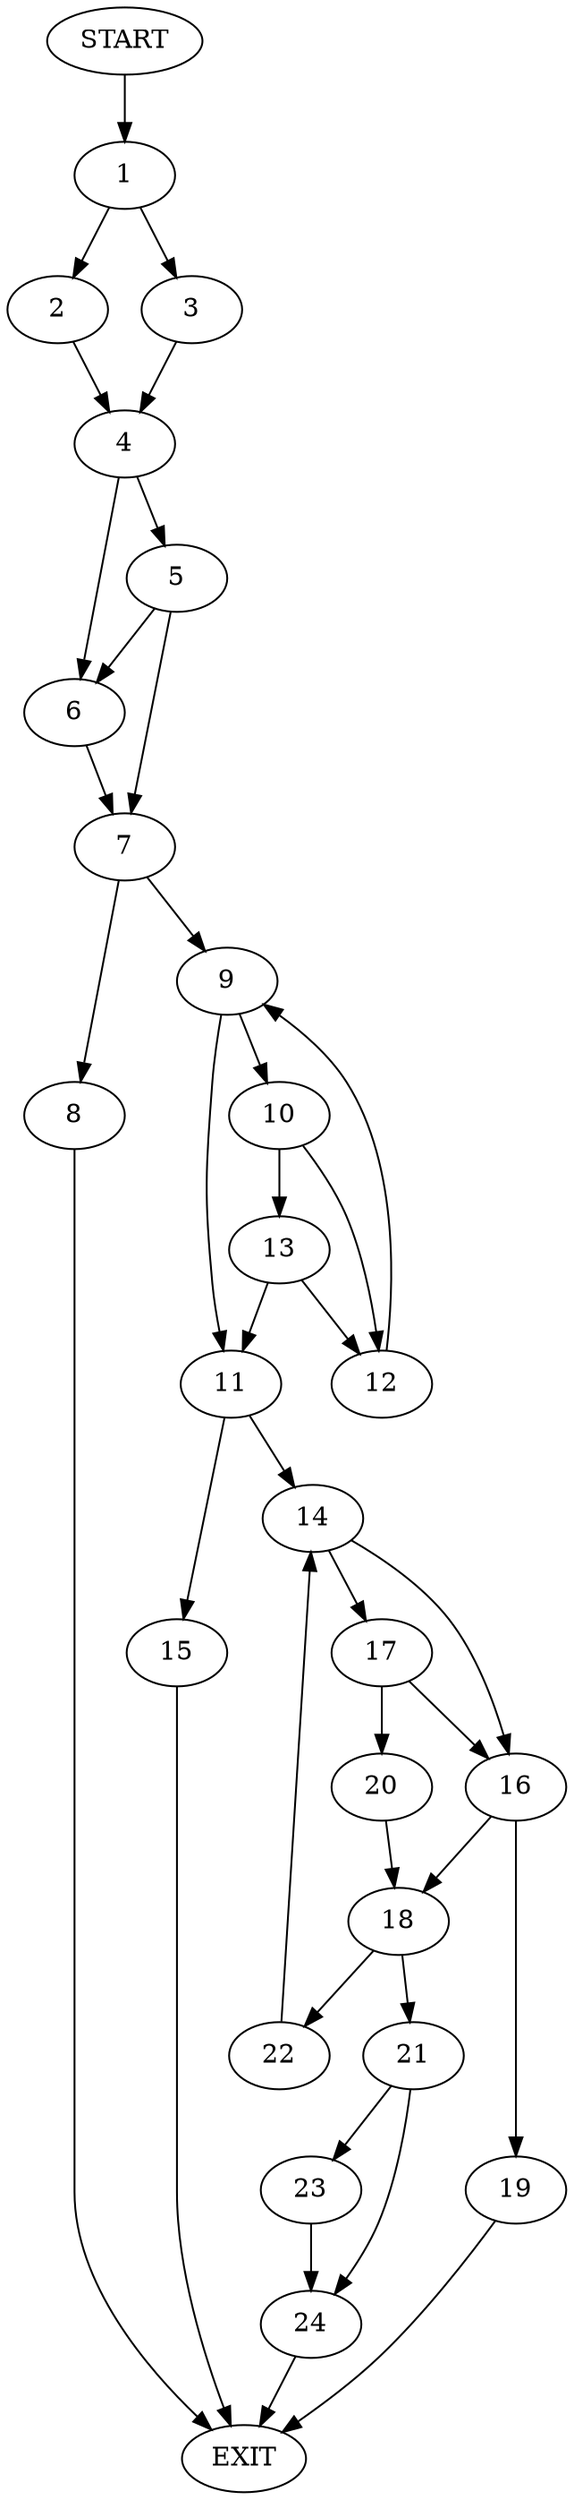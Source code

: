 digraph {
0 [label="START"]
25 [label="EXIT"]
0 -> 1
1 -> 2
1 -> 3
3 -> 4
2 -> 4
4 -> 5
4 -> 6
6 -> 7
5 -> 7
5 -> 6
7 -> 8
7 -> 9
9 -> 10
9 -> 11
8 -> 25
10 -> 12
10 -> 13
11 -> 14
11 -> 15
13 -> 12
13 -> 11
12 -> 9
15 -> 25
14 -> 16
14 -> 17
16 -> 18
16 -> 19
17 -> 16
17 -> 20
20 -> 18
18 -> 21
18 -> 22
19 -> 25
21 -> 23
21 -> 24
22 -> 14
23 -> 24
24 -> 25
}
